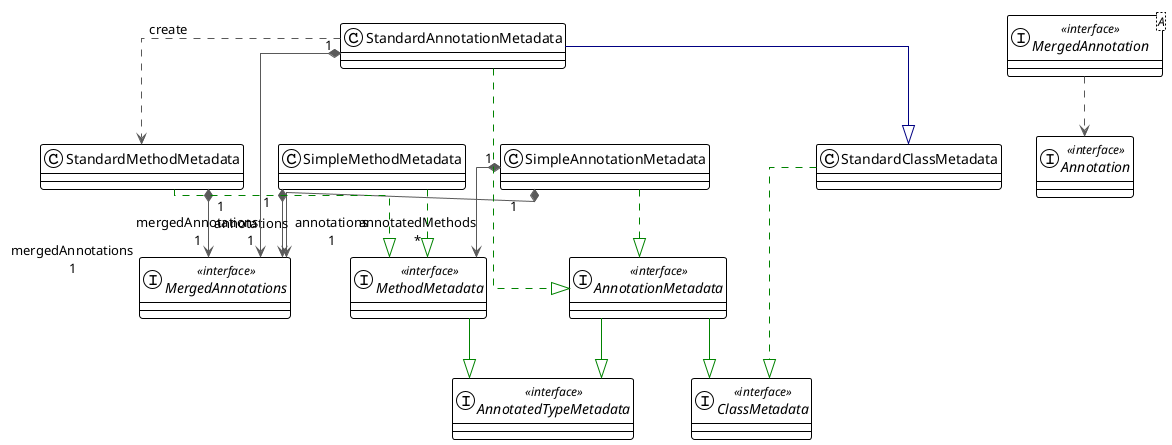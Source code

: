 @startuml

!theme plain
top to bottom direction
skinparam linetype ortho

interface AnnotatedTypeMetadata << interface >>
interface Annotation << interface >>
interface AnnotationMetadata << interface >>
interface ClassMetadata << interface >>
interface MergedAnnotation<A> << interface >>
interface MergedAnnotations << interface >>
interface MethodMetadata << interface >>
class SimpleAnnotationMetadata
class SimpleMethodMetadata
class StandardAnnotationMetadata
class StandardClassMetadata
class StandardMethodMetadata

AnnotationMetadata          -[#008200,plain]-^  AnnotatedTypeMetadata      
AnnotationMetadata          -[#008200,plain]-^  ClassMetadata              
MergedAnnotation            -[#595959,dashed]->  Annotation                 
MethodMetadata              -[#008200,plain]-^  AnnotatedTypeMetadata      
SimpleAnnotationMetadata    -[#008200,dashed]-^  AnnotationMetadata         
SimpleAnnotationMetadata   "1" *-[#595959,plain]-> "annotations\n1" MergedAnnotations          
SimpleAnnotationMetadata   "1" *-[#595959,plain]-> "annotatedMethods\n*" MethodMetadata             
SimpleMethodMetadata       "1" *-[#595959,plain]-> "annotations\n1" MergedAnnotations          
SimpleMethodMetadata        -[#008200,dashed]-^  MethodMetadata             
StandardAnnotationMetadata  -[#008200,dashed]-^  AnnotationMetadata         
StandardAnnotationMetadata "1" *-[#595959,plain]-> "mergedAnnotations\n1" MergedAnnotations          
StandardAnnotationMetadata  -[#000082,plain]-^  StandardClassMetadata      
StandardAnnotationMetadata  -[#595959,dashed]->  StandardMethodMetadata     : "«create»"
StandardClassMetadata       -[#008200,dashed]-^  ClassMetadata              
StandardMethodMetadata     "1" *-[#595959,plain]-> "mergedAnnotations\n1" MergedAnnotations          
StandardMethodMetadata      -[#008200,dashed]-^  MethodMetadata             
@enduml
